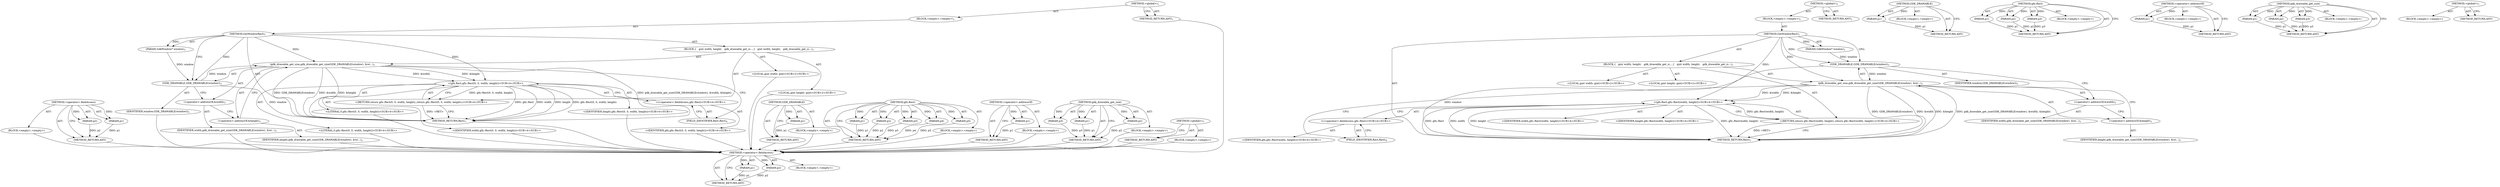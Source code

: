 digraph "&lt;global&gt;" {
vulnerable_74 [label=<(METHOD,&lt;operator&gt;.fieldAccess)>];
vulnerable_75 [label=<(PARAM,p1)>];
vulnerable_76 [label=<(PARAM,p2)>];
vulnerable_77 [label=<(BLOCK,&lt;empty&gt;,&lt;empty&gt;)>];
vulnerable_78 [label=<(METHOD_RETURN,ANY)>];
vulnerable_6 [label=<(METHOD,&lt;global&gt;)<SUB>1</SUB>>];
vulnerable_7 [label=<(BLOCK,&lt;empty&gt;,&lt;empty&gt;)<SUB>1</SUB>>];
vulnerable_8 [label=<(METHOD,GetWindowRect)<SUB>1</SUB>>];
vulnerable_9 [label=<(PARAM,GdkWindow* window)<SUB>1</SUB>>];
vulnerable_10 [label=<(BLOCK,{
   gint width, height;
   gdk_drawable_get_si...,{
   gint width, height;
   gdk_drawable_get_si...)<SUB>1</SUB>>];
vulnerable_11 [label="<(LOCAL,gint width: gint)<SUB>2</SUB>>"];
vulnerable_12 [label="<(LOCAL,gint height: gint)<SUB>2</SUB>>"];
vulnerable_13 [label=<(gdk_drawable_get_size,gdk_drawable_get_size(GDK_DRAWABLE(window), &amp;wi...)<SUB>3</SUB>>];
vulnerable_14 [label=<(GDK_DRAWABLE,GDK_DRAWABLE(window))<SUB>3</SUB>>];
vulnerable_15 [label=<(IDENTIFIER,window,GDK_DRAWABLE(window))<SUB>3</SUB>>];
vulnerable_16 [label=<(&lt;operator&gt;.addressOf,&amp;width)<SUB>3</SUB>>];
vulnerable_17 [label=<(IDENTIFIER,width,gdk_drawable_get_size(GDK_DRAWABLE(window), &amp;wi...)<SUB>3</SUB>>];
vulnerable_18 [label=<(&lt;operator&gt;.addressOf,&amp;height)<SUB>3</SUB>>];
vulnerable_19 [label=<(IDENTIFIER,height,gdk_drawable_get_size(GDK_DRAWABLE(window), &amp;wi...)<SUB>3</SUB>>];
vulnerable_20 [label="<(RETURN,return gfx::Rect(0, 0, width, height);,return gfx::Rect(0, 0, width, height);)<SUB>4</SUB>>"];
vulnerable_21 [label="<(gfx.Rect,gfx::Rect(0, 0, width, height))<SUB>4</SUB>>"];
vulnerable_22 [label="<(&lt;operator&gt;.fieldAccess,gfx::Rect)<SUB>4</SUB>>"];
vulnerable_23 [label="<(IDENTIFIER,gfx,gfx::Rect(0, 0, width, height))<SUB>4</SUB>>"];
vulnerable_24 [label=<(FIELD_IDENTIFIER,Rect,Rect)<SUB>4</SUB>>];
vulnerable_25 [label="<(LITERAL,0,gfx::Rect(0, 0, width, height))<SUB>4</SUB>>"];
vulnerable_26 [label="<(LITERAL,0,gfx::Rect(0, 0, width, height))<SUB>4</SUB>>"];
vulnerable_27 [label="<(IDENTIFIER,width,gfx::Rect(0, 0, width, height))<SUB>4</SUB>>"];
vulnerable_28 [label="<(IDENTIFIER,height,gfx::Rect(0, 0, width, height))<SUB>4</SUB>>"];
vulnerable_29 [label=<(METHOD_RETURN,Rect)<SUB>1</SUB>>];
vulnerable_31 [label=<(METHOD_RETURN,ANY)<SUB>1</SUB>>];
vulnerable_58 [label=<(METHOD,GDK_DRAWABLE)>];
vulnerable_59 [label=<(PARAM,p1)>];
vulnerable_60 [label=<(BLOCK,&lt;empty&gt;,&lt;empty&gt;)>];
vulnerable_61 [label=<(METHOD_RETURN,ANY)>];
vulnerable_66 [label=<(METHOD,gfx.Rect)>];
vulnerable_67 [label=<(PARAM,p1)>];
vulnerable_68 [label=<(PARAM,p2)>];
vulnerable_69 [label=<(PARAM,p3)>];
vulnerable_70 [label=<(PARAM,p4)>];
vulnerable_71 [label=<(PARAM,p5)>];
vulnerable_72 [label=<(BLOCK,&lt;empty&gt;,&lt;empty&gt;)>];
vulnerable_73 [label=<(METHOD_RETURN,ANY)>];
vulnerable_62 [label=<(METHOD,&lt;operator&gt;.addressOf)>];
vulnerable_63 [label=<(PARAM,p1)>];
vulnerable_64 [label=<(BLOCK,&lt;empty&gt;,&lt;empty&gt;)>];
vulnerable_65 [label=<(METHOD_RETURN,ANY)>];
vulnerable_52 [label=<(METHOD,gdk_drawable_get_size)>];
vulnerable_53 [label=<(PARAM,p1)>];
vulnerable_54 [label=<(PARAM,p2)>];
vulnerable_55 [label=<(PARAM,p3)>];
vulnerable_56 [label=<(BLOCK,&lt;empty&gt;,&lt;empty&gt;)>];
vulnerable_57 [label=<(METHOD_RETURN,ANY)>];
vulnerable_46 [label=<(METHOD,&lt;global&gt;)<SUB>1</SUB>>];
vulnerable_47 [label=<(BLOCK,&lt;empty&gt;,&lt;empty&gt;)>];
vulnerable_48 [label=<(METHOD_RETURN,ANY)>];
fixed_68 [label=<(METHOD,&lt;operator&gt;.fieldAccess)>];
fixed_69 [label=<(PARAM,p1)>];
fixed_70 [label=<(PARAM,p2)>];
fixed_71 [label=<(BLOCK,&lt;empty&gt;,&lt;empty&gt;)>];
fixed_72 [label=<(METHOD_RETURN,ANY)>];
fixed_6 [label=<(METHOD,&lt;global&gt;)<SUB>1</SUB>>];
fixed_7 [label=<(BLOCK,&lt;empty&gt;,&lt;empty&gt;)<SUB>1</SUB>>];
fixed_8 [label=<(METHOD,GetWindowRect)<SUB>1</SUB>>];
fixed_9 [label=<(PARAM,GdkWindow* window)<SUB>1</SUB>>];
fixed_10 [label=<(BLOCK,{
   gint width, height;
   gdk_drawable_get_si...,{
   gint width, height;
   gdk_drawable_get_si...)<SUB>1</SUB>>];
fixed_11 [label="<(LOCAL,gint width: gint)<SUB>2</SUB>>"];
fixed_12 [label="<(LOCAL,gint height: gint)<SUB>2</SUB>>"];
fixed_13 [label=<(gdk_drawable_get_size,gdk_drawable_get_size(GDK_DRAWABLE(window), &amp;wi...)<SUB>3</SUB>>];
fixed_14 [label=<(GDK_DRAWABLE,GDK_DRAWABLE(window))<SUB>3</SUB>>];
fixed_15 [label=<(IDENTIFIER,window,GDK_DRAWABLE(window))<SUB>3</SUB>>];
fixed_16 [label=<(&lt;operator&gt;.addressOf,&amp;width)<SUB>3</SUB>>];
fixed_17 [label=<(IDENTIFIER,width,gdk_drawable_get_size(GDK_DRAWABLE(window), &amp;wi...)<SUB>3</SUB>>];
fixed_18 [label=<(&lt;operator&gt;.addressOf,&amp;height)<SUB>3</SUB>>];
fixed_19 [label=<(IDENTIFIER,height,gdk_drawable_get_size(GDK_DRAWABLE(window), &amp;wi...)<SUB>3</SUB>>];
fixed_20 [label="<(RETURN,return gfx::Rect(width, height);,return gfx::Rect(width, height);)<SUB>4</SUB>>"];
fixed_21 [label="<(gfx.Rect,gfx::Rect(width, height))<SUB>4</SUB>>"];
fixed_22 [label="<(&lt;operator&gt;.fieldAccess,gfx::Rect)<SUB>4</SUB>>"];
fixed_23 [label="<(IDENTIFIER,gfx,gfx::Rect(width, height))<SUB>4</SUB>>"];
fixed_24 [label=<(FIELD_IDENTIFIER,Rect,Rect)<SUB>4</SUB>>];
fixed_25 [label="<(IDENTIFIER,width,gfx::Rect(width, height))<SUB>4</SUB>>"];
fixed_26 [label="<(IDENTIFIER,height,gfx::Rect(width, height))<SUB>4</SUB>>"];
fixed_27 [label=<(METHOD_RETURN,Rect)<SUB>1</SUB>>];
fixed_29 [label=<(METHOD_RETURN,ANY)<SUB>1</SUB>>];
fixed_54 [label=<(METHOD,GDK_DRAWABLE)>];
fixed_55 [label=<(PARAM,p1)>];
fixed_56 [label=<(BLOCK,&lt;empty&gt;,&lt;empty&gt;)>];
fixed_57 [label=<(METHOD_RETURN,ANY)>];
fixed_62 [label=<(METHOD,gfx.Rect)>];
fixed_63 [label=<(PARAM,p1)>];
fixed_64 [label=<(PARAM,p2)>];
fixed_65 [label=<(PARAM,p3)>];
fixed_66 [label=<(BLOCK,&lt;empty&gt;,&lt;empty&gt;)>];
fixed_67 [label=<(METHOD_RETURN,ANY)>];
fixed_58 [label=<(METHOD,&lt;operator&gt;.addressOf)>];
fixed_59 [label=<(PARAM,p1)>];
fixed_60 [label=<(BLOCK,&lt;empty&gt;,&lt;empty&gt;)>];
fixed_61 [label=<(METHOD_RETURN,ANY)>];
fixed_48 [label=<(METHOD,gdk_drawable_get_size)>];
fixed_49 [label=<(PARAM,p1)>];
fixed_50 [label=<(PARAM,p2)>];
fixed_51 [label=<(PARAM,p3)>];
fixed_52 [label=<(BLOCK,&lt;empty&gt;,&lt;empty&gt;)>];
fixed_53 [label=<(METHOD_RETURN,ANY)>];
fixed_42 [label=<(METHOD,&lt;global&gt;)<SUB>1</SUB>>];
fixed_43 [label=<(BLOCK,&lt;empty&gt;,&lt;empty&gt;)>];
fixed_44 [label=<(METHOD_RETURN,ANY)>];
vulnerable_74 -> vulnerable_75  [key=0, label="AST: "];
vulnerable_74 -> vulnerable_75  [key=1, label="DDG: "];
vulnerable_74 -> vulnerable_77  [key=0, label="AST: "];
vulnerable_74 -> vulnerable_76  [key=0, label="AST: "];
vulnerable_74 -> vulnerable_76  [key=1, label="DDG: "];
vulnerable_74 -> vulnerable_78  [key=0, label="AST: "];
vulnerable_74 -> vulnerable_78  [key=1, label="CFG: "];
vulnerable_75 -> vulnerable_78  [key=0, label="DDG: p1"];
vulnerable_76 -> vulnerable_78  [key=0, label="DDG: p2"];
vulnerable_77 -> fixed_68  [key=0];
vulnerable_78 -> fixed_68  [key=0];
vulnerable_6 -> vulnerable_7  [key=0, label="AST: "];
vulnerable_6 -> vulnerable_31  [key=0, label="AST: "];
vulnerable_6 -> vulnerable_31  [key=1, label="CFG: "];
vulnerable_7 -> vulnerable_8  [key=0, label="AST: "];
vulnerable_8 -> vulnerable_9  [key=0, label="AST: "];
vulnerable_8 -> vulnerable_9  [key=1, label="DDG: "];
vulnerable_8 -> vulnerable_10  [key=0, label="AST: "];
vulnerable_8 -> vulnerable_29  [key=0, label="AST: "];
vulnerable_8 -> vulnerable_14  [key=0, label="CFG: "];
vulnerable_8 -> vulnerable_14  [key=1, label="DDG: "];
vulnerable_8 -> vulnerable_13  [key=0, label="DDG: "];
vulnerable_8 -> vulnerable_21  [key=0, label="DDG: "];
vulnerable_9 -> vulnerable_14  [key=0, label="DDG: window"];
vulnerable_10 -> vulnerable_11  [key=0, label="AST: "];
vulnerable_10 -> vulnerable_12  [key=0, label="AST: "];
vulnerable_10 -> vulnerable_13  [key=0, label="AST: "];
vulnerable_10 -> vulnerable_20  [key=0, label="AST: "];
vulnerable_11 -> fixed_68  [key=0];
vulnerable_12 -> fixed_68  [key=0];
vulnerable_13 -> vulnerable_14  [key=0, label="AST: "];
vulnerable_13 -> vulnerable_16  [key=0, label="AST: "];
vulnerable_13 -> vulnerable_18  [key=0, label="AST: "];
vulnerable_13 -> vulnerable_24  [key=0, label="CFG: "];
vulnerable_13 -> vulnerable_29  [key=0, label="DDG: GDK_DRAWABLE(window)"];
vulnerable_13 -> vulnerable_29  [key=1, label="DDG: &amp;width"];
vulnerable_13 -> vulnerable_29  [key=2, label="DDG: &amp;height"];
vulnerable_13 -> vulnerable_29  [key=3, label="DDG: gdk_drawable_get_size(GDK_DRAWABLE(window), &amp;width, &amp;height)"];
vulnerable_13 -> vulnerable_21  [key=0, label="DDG: &amp;width"];
vulnerable_13 -> vulnerable_21  [key=1, label="DDG: &amp;height"];
vulnerable_14 -> vulnerable_15  [key=0, label="AST: "];
vulnerable_14 -> vulnerable_16  [key=0, label="CFG: "];
vulnerable_14 -> vulnerable_29  [key=0, label="DDG: window"];
vulnerable_14 -> vulnerable_13  [key=0, label="DDG: window"];
vulnerable_15 -> fixed_68  [key=0];
vulnerable_16 -> vulnerable_17  [key=0, label="AST: "];
vulnerable_16 -> vulnerable_18  [key=0, label="CFG: "];
vulnerable_17 -> fixed_68  [key=0];
vulnerable_18 -> vulnerable_19  [key=0, label="AST: "];
vulnerable_18 -> vulnerable_13  [key=0, label="CFG: "];
vulnerable_19 -> fixed_68  [key=0];
vulnerable_20 -> vulnerable_21  [key=0, label="AST: "];
vulnerable_20 -> vulnerable_29  [key=0, label="CFG: "];
vulnerable_20 -> vulnerable_29  [key=1, label="DDG: &lt;RET&gt;"];
vulnerable_21 -> vulnerable_22  [key=0, label="AST: "];
vulnerable_21 -> vulnerable_25  [key=0, label="AST: "];
vulnerable_21 -> vulnerable_26  [key=0, label="AST: "];
vulnerable_21 -> vulnerable_27  [key=0, label="AST: "];
vulnerable_21 -> vulnerable_28  [key=0, label="AST: "];
vulnerable_21 -> vulnerable_20  [key=0, label="CFG: "];
vulnerable_21 -> vulnerable_20  [key=1, label="DDG: gfx::Rect(0, 0, width, height)"];
vulnerable_21 -> vulnerable_29  [key=0, label="DDG: gfx::Rect"];
vulnerable_21 -> vulnerable_29  [key=1, label="DDG: width"];
vulnerable_21 -> vulnerable_29  [key=2, label="DDG: height"];
vulnerable_21 -> vulnerable_29  [key=3, label="DDG: gfx::Rect(0, 0, width, height)"];
vulnerable_22 -> vulnerable_23  [key=0, label="AST: "];
vulnerable_22 -> vulnerable_24  [key=0, label="AST: "];
vulnerable_22 -> vulnerable_21  [key=0, label="CFG: "];
vulnerable_23 -> fixed_68  [key=0];
vulnerable_24 -> vulnerable_22  [key=0, label="CFG: "];
vulnerable_25 -> fixed_68  [key=0];
vulnerable_26 -> fixed_68  [key=0];
vulnerable_27 -> fixed_68  [key=0];
vulnerable_28 -> fixed_68  [key=0];
vulnerable_29 -> fixed_68  [key=0];
vulnerable_31 -> fixed_68  [key=0];
vulnerable_58 -> vulnerable_59  [key=0, label="AST: "];
vulnerable_58 -> vulnerable_59  [key=1, label="DDG: "];
vulnerable_58 -> vulnerable_60  [key=0, label="AST: "];
vulnerable_58 -> vulnerable_61  [key=0, label="AST: "];
vulnerable_58 -> vulnerable_61  [key=1, label="CFG: "];
vulnerable_59 -> vulnerable_61  [key=0, label="DDG: p1"];
vulnerable_60 -> fixed_68  [key=0];
vulnerable_61 -> fixed_68  [key=0];
vulnerable_66 -> vulnerable_67  [key=0, label="AST: "];
vulnerable_66 -> vulnerable_67  [key=1, label="DDG: "];
vulnerable_66 -> vulnerable_72  [key=0, label="AST: "];
vulnerable_66 -> vulnerable_68  [key=0, label="AST: "];
vulnerable_66 -> vulnerable_68  [key=1, label="DDG: "];
vulnerable_66 -> vulnerable_73  [key=0, label="AST: "];
vulnerable_66 -> vulnerable_73  [key=1, label="CFG: "];
vulnerable_66 -> vulnerable_69  [key=0, label="AST: "];
vulnerable_66 -> vulnerable_69  [key=1, label="DDG: "];
vulnerable_66 -> vulnerable_70  [key=0, label="AST: "];
vulnerable_66 -> vulnerable_70  [key=1, label="DDG: "];
vulnerable_66 -> vulnerable_71  [key=0, label="AST: "];
vulnerable_66 -> vulnerable_71  [key=1, label="DDG: "];
vulnerable_67 -> vulnerable_73  [key=0, label="DDG: p1"];
vulnerable_68 -> vulnerable_73  [key=0, label="DDG: p2"];
vulnerable_69 -> vulnerable_73  [key=0, label="DDG: p3"];
vulnerable_70 -> vulnerable_73  [key=0, label="DDG: p4"];
vulnerable_71 -> vulnerable_73  [key=0, label="DDG: p5"];
vulnerable_72 -> fixed_68  [key=0];
vulnerable_73 -> fixed_68  [key=0];
vulnerable_62 -> vulnerable_63  [key=0, label="AST: "];
vulnerable_62 -> vulnerable_63  [key=1, label="DDG: "];
vulnerable_62 -> vulnerable_64  [key=0, label="AST: "];
vulnerable_62 -> vulnerable_65  [key=0, label="AST: "];
vulnerable_62 -> vulnerable_65  [key=1, label="CFG: "];
vulnerable_63 -> vulnerable_65  [key=0, label="DDG: p1"];
vulnerable_64 -> fixed_68  [key=0];
vulnerable_65 -> fixed_68  [key=0];
vulnerable_52 -> vulnerable_53  [key=0, label="AST: "];
vulnerable_52 -> vulnerable_53  [key=1, label="DDG: "];
vulnerable_52 -> vulnerable_56  [key=0, label="AST: "];
vulnerable_52 -> vulnerable_54  [key=0, label="AST: "];
vulnerable_52 -> vulnerable_54  [key=1, label="DDG: "];
vulnerable_52 -> vulnerable_57  [key=0, label="AST: "];
vulnerable_52 -> vulnerable_57  [key=1, label="CFG: "];
vulnerable_52 -> vulnerable_55  [key=0, label="AST: "];
vulnerable_52 -> vulnerable_55  [key=1, label="DDG: "];
vulnerable_53 -> vulnerable_57  [key=0, label="DDG: p1"];
vulnerable_54 -> vulnerable_57  [key=0, label="DDG: p2"];
vulnerable_55 -> vulnerable_57  [key=0, label="DDG: p3"];
vulnerable_56 -> fixed_68  [key=0];
vulnerable_57 -> fixed_68  [key=0];
vulnerable_46 -> vulnerable_47  [key=0, label="AST: "];
vulnerable_46 -> vulnerable_48  [key=0, label="AST: "];
vulnerable_46 -> vulnerable_48  [key=1, label="CFG: "];
vulnerable_47 -> fixed_68  [key=0];
vulnerable_48 -> fixed_68  [key=0];
fixed_68 -> fixed_69  [key=0, label="AST: "];
fixed_68 -> fixed_69  [key=1, label="DDG: "];
fixed_68 -> fixed_71  [key=0, label="AST: "];
fixed_68 -> fixed_70  [key=0, label="AST: "];
fixed_68 -> fixed_70  [key=1, label="DDG: "];
fixed_68 -> fixed_72  [key=0, label="AST: "];
fixed_68 -> fixed_72  [key=1, label="CFG: "];
fixed_69 -> fixed_72  [key=0, label="DDG: p1"];
fixed_70 -> fixed_72  [key=0, label="DDG: p2"];
fixed_6 -> fixed_7  [key=0, label="AST: "];
fixed_6 -> fixed_29  [key=0, label="AST: "];
fixed_6 -> fixed_29  [key=1, label="CFG: "];
fixed_7 -> fixed_8  [key=0, label="AST: "];
fixed_8 -> fixed_9  [key=0, label="AST: "];
fixed_8 -> fixed_9  [key=1, label="DDG: "];
fixed_8 -> fixed_10  [key=0, label="AST: "];
fixed_8 -> fixed_27  [key=0, label="AST: "];
fixed_8 -> fixed_14  [key=0, label="CFG: "];
fixed_8 -> fixed_14  [key=1, label="DDG: "];
fixed_8 -> fixed_13  [key=0, label="DDG: "];
fixed_8 -> fixed_21  [key=0, label="DDG: "];
fixed_9 -> fixed_14  [key=0, label="DDG: window"];
fixed_10 -> fixed_11  [key=0, label="AST: "];
fixed_10 -> fixed_12  [key=0, label="AST: "];
fixed_10 -> fixed_13  [key=0, label="AST: "];
fixed_10 -> fixed_20  [key=0, label="AST: "];
fixed_13 -> fixed_14  [key=0, label="AST: "];
fixed_13 -> fixed_16  [key=0, label="AST: "];
fixed_13 -> fixed_18  [key=0, label="AST: "];
fixed_13 -> fixed_24  [key=0, label="CFG: "];
fixed_13 -> fixed_27  [key=0, label="DDG: GDK_DRAWABLE(window)"];
fixed_13 -> fixed_27  [key=1, label="DDG: &amp;width"];
fixed_13 -> fixed_27  [key=2, label="DDG: &amp;height"];
fixed_13 -> fixed_27  [key=3, label="DDG: gdk_drawable_get_size(GDK_DRAWABLE(window), &amp;width, &amp;height)"];
fixed_13 -> fixed_21  [key=0, label="DDG: &amp;width"];
fixed_13 -> fixed_21  [key=1, label="DDG: &amp;height"];
fixed_14 -> fixed_15  [key=0, label="AST: "];
fixed_14 -> fixed_16  [key=0, label="CFG: "];
fixed_14 -> fixed_27  [key=0, label="DDG: window"];
fixed_14 -> fixed_13  [key=0, label="DDG: window"];
fixed_16 -> fixed_17  [key=0, label="AST: "];
fixed_16 -> fixed_18  [key=0, label="CFG: "];
fixed_18 -> fixed_19  [key=0, label="AST: "];
fixed_18 -> fixed_13  [key=0, label="CFG: "];
fixed_20 -> fixed_21  [key=0, label="AST: "];
fixed_20 -> fixed_27  [key=0, label="CFG: "];
fixed_20 -> fixed_27  [key=1, label="DDG: &lt;RET&gt;"];
fixed_21 -> fixed_22  [key=0, label="AST: "];
fixed_21 -> fixed_25  [key=0, label="AST: "];
fixed_21 -> fixed_26  [key=0, label="AST: "];
fixed_21 -> fixed_20  [key=0, label="CFG: "];
fixed_21 -> fixed_20  [key=1, label="DDG: gfx::Rect(width, height)"];
fixed_21 -> fixed_27  [key=0, label="DDG: gfx::Rect"];
fixed_21 -> fixed_27  [key=1, label="DDG: width"];
fixed_21 -> fixed_27  [key=2, label="DDG: height"];
fixed_21 -> fixed_27  [key=3, label="DDG: gfx::Rect(width, height)"];
fixed_22 -> fixed_23  [key=0, label="AST: "];
fixed_22 -> fixed_24  [key=0, label="AST: "];
fixed_22 -> fixed_21  [key=0, label="CFG: "];
fixed_24 -> fixed_22  [key=0, label="CFG: "];
fixed_54 -> fixed_55  [key=0, label="AST: "];
fixed_54 -> fixed_55  [key=1, label="DDG: "];
fixed_54 -> fixed_56  [key=0, label="AST: "];
fixed_54 -> fixed_57  [key=0, label="AST: "];
fixed_54 -> fixed_57  [key=1, label="CFG: "];
fixed_55 -> fixed_57  [key=0, label="DDG: p1"];
fixed_62 -> fixed_63  [key=0, label="AST: "];
fixed_62 -> fixed_63  [key=1, label="DDG: "];
fixed_62 -> fixed_66  [key=0, label="AST: "];
fixed_62 -> fixed_64  [key=0, label="AST: "];
fixed_62 -> fixed_64  [key=1, label="DDG: "];
fixed_62 -> fixed_67  [key=0, label="AST: "];
fixed_62 -> fixed_67  [key=1, label="CFG: "];
fixed_62 -> fixed_65  [key=0, label="AST: "];
fixed_62 -> fixed_65  [key=1, label="DDG: "];
fixed_63 -> fixed_67  [key=0, label="DDG: p1"];
fixed_64 -> fixed_67  [key=0, label="DDG: p2"];
fixed_65 -> fixed_67  [key=0, label="DDG: p3"];
fixed_58 -> fixed_59  [key=0, label="AST: "];
fixed_58 -> fixed_59  [key=1, label="DDG: "];
fixed_58 -> fixed_60  [key=0, label="AST: "];
fixed_58 -> fixed_61  [key=0, label="AST: "];
fixed_58 -> fixed_61  [key=1, label="CFG: "];
fixed_59 -> fixed_61  [key=0, label="DDG: p1"];
fixed_48 -> fixed_49  [key=0, label="AST: "];
fixed_48 -> fixed_49  [key=1, label="DDG: "];
fixed_48 -> fixed_52  [key=0, label="AST: "];
fixed_48 -> fixed_50  [key=0, label="AST: "];
fixed_48 -> fixed_50  [key=1, label="DDG: "];
fixed_48 -> fixed_53  [key=0, label="AST: "];
fixed_48 -> fixed_53  [key=1, label="CFG: "];
fixed_48 -> fixed_51  [key=0, label="AST: "];
fixed_48 -> fixed_51  [key=1, label="DDG: "];
fixed_49 -> fixed_53  [key=0, label="DDG: p1"];
fixed_50 -> fixed_53  [key=0, label="DDG: p2"];
fixed_51 -> fixed_53  [key=0, label="DDG: p3"];
fixed_42 -> fixed_43  [key=0, label="AST: "];
fixed_42 -> fixed_44  [key=0, label="AST: "];
fixed_42 -> fixed_44  [key=1, label="CFG: "];
}
